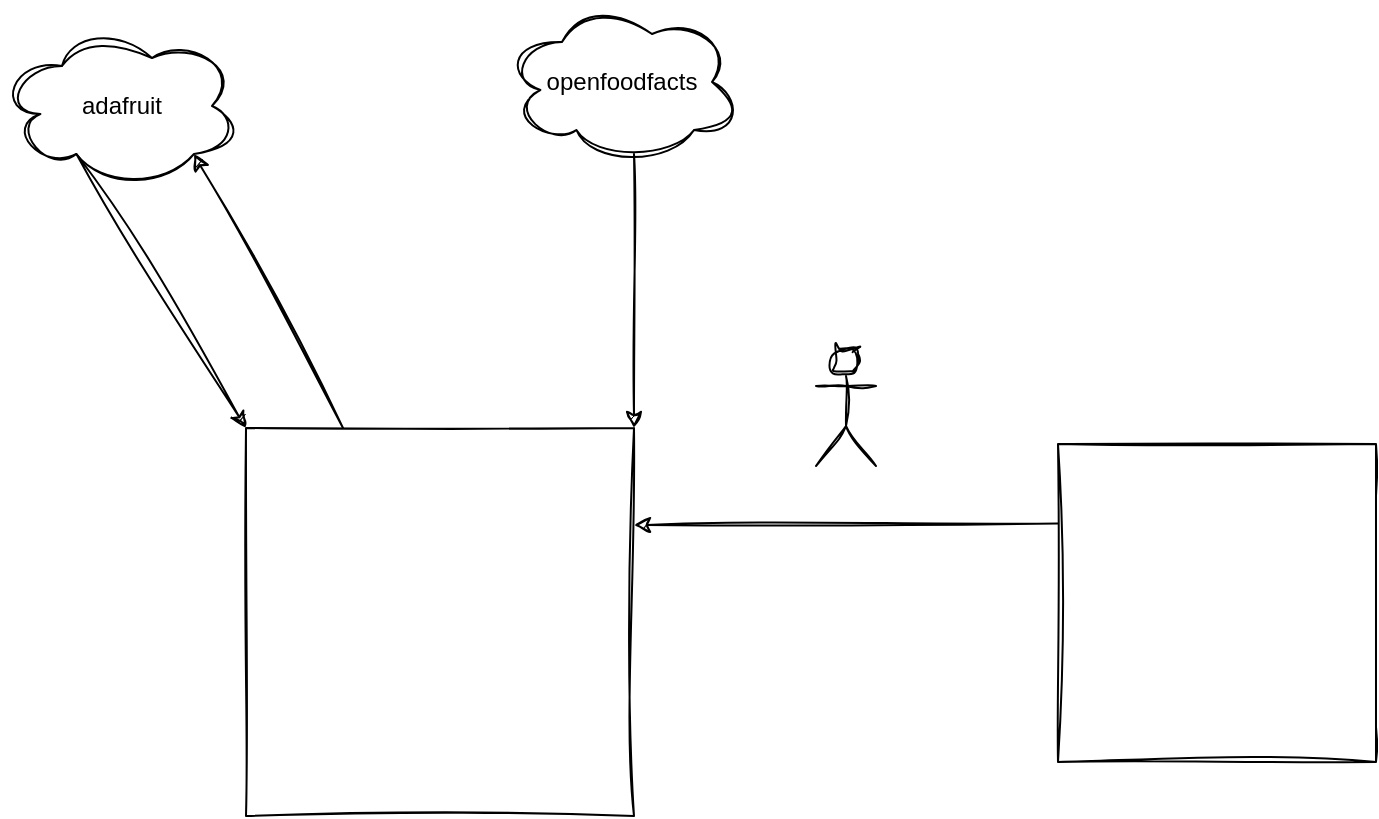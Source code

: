 <mxfile version="23.1.2" type="device">
  <diagram name="Page-1" id="0an-a3SrPm4cCcp1DtbF">
    <mxGraphModel dx="1306" dy="766" grid="0" gridSize="10" guides="1" tooltips="1" connect="1" arrows="1" fold="1" page="1" pageScale="1" pageWidth="827" pageHeight="1169" math="0" shadow="0">
      <root>
        <mxCell id="0" />
        <mxCell id="1" parent="0" />
        <mxCell id="cCDaIiG8SmhLqwV9WA59-1" value="adafruit" style="ellipse;shape=cloud;whiteSpace=wrap;html=1;sketch=1;curveFitting=1;jiggle=2;labelBackgroundColor=none;" vertex="1" parent="1">
          <mxGeometry x="35" y="98" width="120" height="80" as="geometry" />
        </mxCell>
        <mxCell id="cCDaIiG8SmhLqwV9WA59-2" value="openfoodfacts" style="ellipse;shape=cloud;whiteSpace=wrap;html=1;sketch=1;curveFitting=1;jiggle=2;labelBackgroundColor=none;" vertex="1" parent="1">
          <mxGeometry x="285" y="86" width="120" height="80" as="geometry" />
        </mxCell>
        <mxCell id="cCDaIiG8SmhLqwV9WA59-5" value="" style="shape=umlActor;verticalLabelPosition=bottom;verticalAlign=top;html=1;sketch=1;curveFitting=1;jiggle=2;labelBackgroundColor=none;" vertex="1" parent="1">
          <mxGeometry x="442" y="258" width="30" height="60" as="geometry" />
        </mxCell>
        <mxCell id="cCDaIiG8SmhLqwV9WA59-8" value="" style="whiteSpace=wrap;html=1;aspect=fixed;sketch=1;curveFitting=1;jiggle=2;labelBackgroundColor=none;" vertex="1" parent="1">
          <mxGeometry x="157" y="299" width="194" height="194" as="geometry" />
        </mxCell>
        <mxCell id="cCDaIiG8SmhLqwV9WA59-9" value="" style="endArrow=classic;html=1;rounded=0;exitX=0.25;exitY=0;exitDx=0;exitDy=0;entryX=0.8;entryY=0.8;entryDx=0;entryDy=0;entryPerimeter=0;sketch=1;curveFitting=1;jiggle=2;labelBackgroundColor=none;fontColor=default;" edge="1" parent="1" source="cCDaIiG8SmhLqwV9WA59-8" target="cCDaIiG8SmhLqwV9WA59-1">
          <mxGeometry width="50" height="50" relative="1" as="geometry">
            <mxPoint x="387" y="424" as="sourcePoint" />
            <mxPoint x="437" y="374" as="targetPoint" />
          </mxGeometry>
        </mxCell>
        <mxCell id="cCDaIiG8SmhLqwV9WA59-10" value="" style="endArrow=classic;html=1;rounded=0;exitX=0.31;exitY=0.8;exitDx=0;exitDy=0;exitPerimeter=0;entryX=0;entryY=0;entryDx=0;entryDy=0;sketch=1;curveFitting=1;jiggle=2;labelBackgroundColor=none;fontColor=default;" edge="1" parent="1" source="cCDaIiG8SmhLqwV9WA59-1" target="cCDaIiG8SmhLqwV9WA59-8">
          <mxGeometry width="50" height="50" relative="1" as="geometry">
            <mxPoint x="387" y="424" as="sourcePoint" />
            <mxPoint x="437" y="374" as="targetPoint" />
          </mxGeometry>
        </mxCell>
        <mxCell id="cCDaIiG8SmhLqwV9WA59-11" value="" style="endArrow=classic;html=1;rounded=0;exitX=0.55;exitY=0.95;exitDx=0;exitDy=0;exitPerimeter=0;entryX=1;entryY=0;entryDx=0;entryDy=0;sketch=1;curveFitting=1;jiggle=2;labelBackgroundColor=none;fontColor=default;" edge="1" parent="1" source="cCDaIiG8SmhLqwV9WA59-2" target="cCDaIiG8SmhLqwV9WA59-8">
          <mxGeometry width="50" height="50" relative="1" as="geometry">
            <mxPoint x="387" y="424" as="sourcePoint" />
            <mxPoint x="437" y="374" as="targetPoint" />
          </mxGeometry>
        </mxCell>
        <mxCell id="cCDaIiG8SmhLqwV9WA59-12" value="" style="whiteSpace=wrap;html=1;aspect=fixed;sketch=1;curveFitting=1;jiggle=2;labelBackgroundColor=none;" vertex="1" parent="1">
          <mxGeometry x="563" y="307" width="159" height="159" as="geometry" />
        </mxCell>
        <mxCell id="cCDaIiG8SmhLqwV9WA59-14" value="" style="endArrow=classic;html=1;rounded=0;exitX=0;exitY=0.25;exitDx=0;exitDy=0;entryX=1;entryY=0.25;entryDx=0;entryDy=0;sketch=1;curveFitting=1;jiggle=2;labelBackgroundColor=none;fontColor=default;" edge="1" parent="1" source="cCDaIiG8SmhLqwV9WA59-12" target="cCDaIiG8SmhLqwV9WA59-8">
          <mxGeometry width="50" height="50" relative="1" as="geometry">
            <mxPoint x="387" y="424" as="sourcePoint" />
            <mxPoint x="437" y="374" as="targetPoint" />
          </mxGeometry>
        </mxCell>
      </root>
    </mxGraphModel>
  </diagram>
</mxfile>
